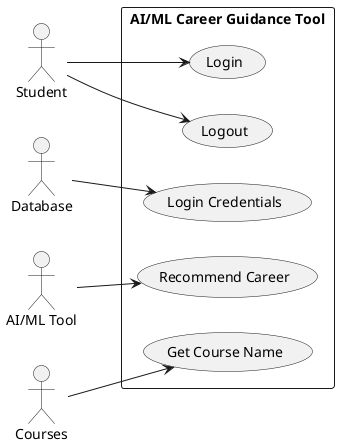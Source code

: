 @startuml

left to right direction

actor Student as "Student"
actor Database as "Database"
actor AI_ML_Tool as "AI/ML Tool"
actor Courses as "Courses"

rectangle "AI/ML Career Guidance Tool" {
  Student --> (Login)
  Student --> (Logout)
  Database --> (Login Credentials)
  AI_ML_Tool --> (Recommend Career)
  Courses --> (Get Course Name)
}

@enduml
